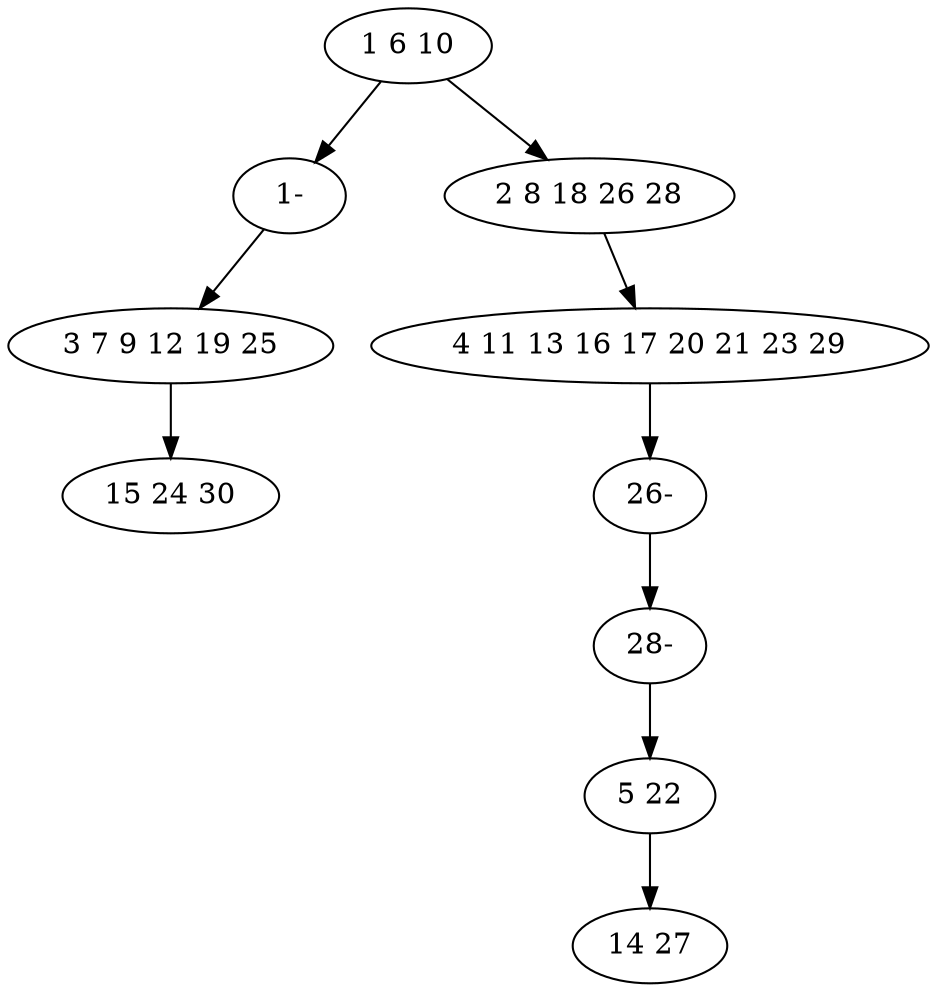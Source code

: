 digraph true_tree {
	"0" -> "8"
	"0" -> "2"
	"2" -> "3"
	"3" -> "7"
	"4" -> "5"
	"1" -> "6"
	"7" -> "9"
	"8" -> "1"
	"9" -> "4"
	"0" [label="1 6 10"];
	"1" [label="3 7 9 12 19 25"];
	"2" [label="2 8 18 26 28"];
	"3" [label="4 11 13 16 17 20 21 23 29"];
	"4" [label="5 22"];
	"5" [label="14 27"];
	"6" [label="15 24 30"];
	"7" [label="26-"];
	"8" [label="1-"];
	"9" [label="28-"];
}
